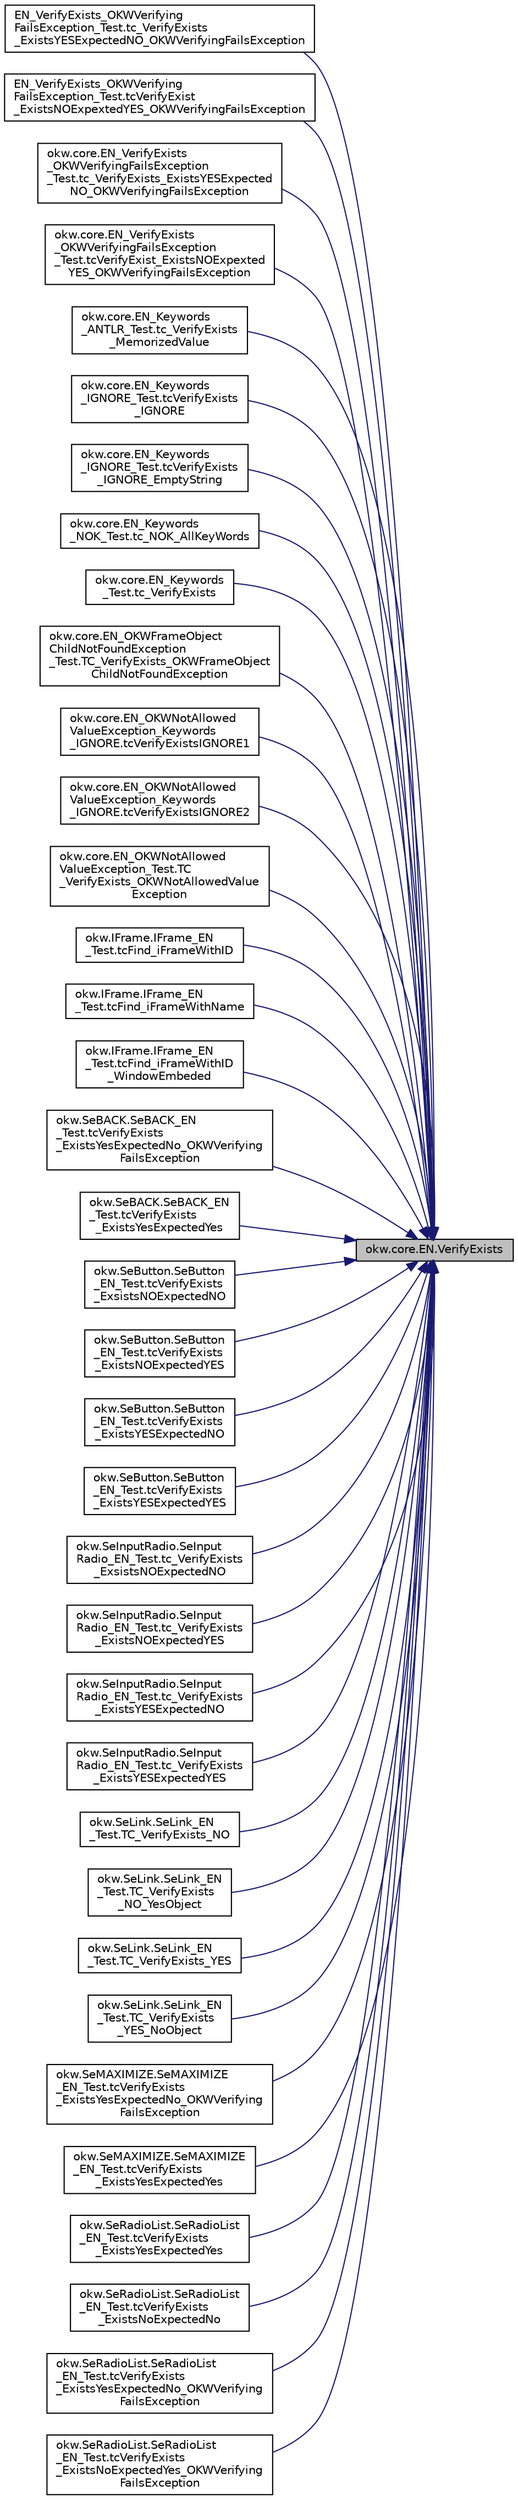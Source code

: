 digraph "okw.core.EN.VerifyExists"
{
 // INTERACTIVE_SVG=YES
 // LATEX_PDF_SIZE
  edge [fontname="Helvetica",fontsize="10",labelfontname="Helvetica",labelfontsize="10"];
  node [fontname="Helvetica",fontsize="10",shape=record];
  rankdir="RL";
  Node2990 [label="okw.core.EN.VerifyExists",height=0.2,width=0.4,color="black", fillcolor="grey75", style="filled", fontcolor="black",tooltip="Prüft, ob das gegebene Objekt existiert."];
  Node2990 -> Node2991 [dir="back",color="midnightblue",fontsize="10",style="solid",fontname="Helvetica"];
  Node2991 [label="EN_VerifyExists_OKWVerifying\lFailsException_Test.tc_VerifyExists\l_ExistsYESExpectedNO_OKWVerifyingFailsException",height=0.2,width=0.4,color="black", fillcolor="white", style="filled",URL="$class_e_n___verify_exists___o_k_w_verifying_fails_exception___test.html#ad46469e1f777969702b7b8290db96e9a",tooltip="Prüft, ob die Ausnahme OKWVerifyingFailsException bei einem Soll/Ist-Vergleich ausgelöst wird."];
  Node2990 -> Node2992 [dir="back",color="midnightblue",fontsize="10",style="solid",fontname="Helvetica"];
  Node2992 [label="EN_VerifyExists_OKWVerifying\lFailsException_Test.tcVerifyExist\l_ExistsNOExpextedYES_OKWVerifyingFailsException",height=0.2,width=0.4,color="black", fillcolor="white", style="filled",URL="$class_e_n___verify_exists___o_k_w_verifying_fails_exception___test.html#a7090140896a0e2476c8c548bfcab9da6",tooltip="Prüft, ob die Ausnahme OKWVerifyingFailsException bei einem Soll/Ist-Vergleich ausgelöst wird."];
  Node2990 -> Node2993 [dir="back",color="midnightblue",fontsize="10",style="solid",fontname="Helvetica"];
  Node2993 [label="okw.core.EN_VerifyExists\l_OKWVerifyingFailsException\l_Test.tc_VerifyExists_ExistsYESExpected\lNO_OKWVerifyingFailsException",height=0.2,width=0.4,color="black", fillcolor="white", style="filled",URL="$classokw_1_1core_1_1_e_n___verify_exists___o_k_w_verifying_fails_exception___test.html#a2130383dc3dce6634d7a3b4367575e49",tooltip="Prüft, ob die Ausnahme OKWVerifyingFailsException bei einem Soll/Ist-Vergleich ausgelöst wird."];
  Node2990 -> Node2994 [dir="back",color="midnightblue",fontsize="10",style="solid",fontname="Helvetica"];
  Node2994 [label="okw.core.EN_VerifyExists\l_OKWVerifyingFailsException\l_Test.tcVerifyExist_ExistsNOExpexted\lYES_OKWVerifyingFailsException",height=0.2,width=0.4,color="black", fillcolor="white", style="filled",URL="$classokw_1_1core_1_1_e_n___verify_exists___o_k_w_verifying_fails_exception___test.html#aa1d3eda12dec57423561de4e08b12d29",tooltip="Prüft, ob die Ausnahme OKWVerifyingFailsException bei einem Soll/Ist-Vergleich ausgelöst wird."];
  Node2990 -> Node2995 [dir="back",color="midnightblue",fontsize="10",style="solid",fontname="Helvetica"];
  Node2995 [label="okw.core.EN_Keywords\l_ANTLR_Test.tc_VerifyExists\l_MemorizedValue",height=0.2,width=0.4,color="black", fillcolor="white", style="filled",URL="$classokw_1_1core_1_1_e_n___keywords___a_n_t_l_r___test.html#abdee71d00398ea1cae2d3a41e4b424d8",tooltip=" "];
  Node2990 -> Node2996 [dir="back",color="midnightblue",fontsize="10",style="solid",fontname="Helvetica"];
  Node2996 [label="okw.core.EN_Keywords\l_IGNORE_Test.tcVerifyExists\l_IGNORE",height=0.2,width=0.4,color="black", fillcolor="white", style="filled",URL="$classokw_1_1core_1_1_e_n___keywords___i_g_n_o_r_e___test.html#ac4883de015c35ba385e9f4aabbc3ffe0",tooltip="Prüft ob das Schlüsselwort beim Sollwert \"${IGNORE}\" die Ausführung ignoriert."];
  Node2990 -> Node2997 [dir="back",color="midnightblue",fontsize="10",style="solid",fontname="Helvetica"];
  Node2997 [label="okw.core.EN_Keywords\l_IGNORE_Test.tcVerifyExists\l_IGNORE_EmptyString",height=0.2,width=0.4,color="black", fillcolor="white", style="filled",URL="$classokw_1_1core_1_1_e_n___keywords___i_g_n_o_r_e___test.html#a29de8a59f4453138c4ccecfb3e608419",tooltip="Prüft ob das Schlüsselwort beim Sollwert \"\" die Ausführung ignoriert."];
  Node2990 -> Node2998 [dir="back",color="midnightblue",fontsize="10",style="solid",fontname="Helvetica"];
  Node2998 [label="okw.core.EN_Keywords\l_NOK_Test.tc_NOK_AllKeyWords",height=0.2,width=0.4,color="black", fillcolor="white", style="filled",URL="$classokw_1_1core_1_1_e_n___keywords___n_o_k___test.html#a81a960a2341dfb0e27da7871291c84dc",tooltip="Prüft methoden aufruf für einen einfachen Click."];
  Node2990 -> Node2999 [dir="back",color="midnightblue",fontsize="10",style="solid",fontname="Helvetica"];
  Node2999 [label="okw.core.EN_Keywords\l_Test.tc_VerifyExists",height=0.2,width=0.4,color="black", fillcolor="white", style="filled",URL="$classokw_1_1core_1_1_e_n___keywords___test.html#a8a804aa475fe4e5b89887345adfdb312",tooltip="\"Normaler\" Testfall für das Schlüsselwort VerifyExists."];
  Node2990 -> Node3000 [dir="back",color="midnightblue",fontsize="10",style="solid",fontname="Helvetica"];
  Node3000 [label="okw.core.EN_OKWFrameObject\lChildNotFoundException\l_Test.TC_VerifyExists_OKWFrameObject\lChildNotFoundException",height=0.2,width=0.4,color="black", fillcolor="white", style="filled",URL="$classokw_1_1core_1_1_e_n___o_k_w_frame_object_child_not_found_exception___test.html#ad5171c21b85fa5f3c77af61d15900d48",tooltip="Prüft ob die Ausnahme OKWFrameObjectChildNotFoundException durch die LFC-VerifyExists ausgelöst wird,..."];
  Node2990 -> Node3001 [dir="back",color="midnightblue",fontsize="10",style="solid",fontname="Helvetica"];
  Node3001 [label="okw.core.EN_OKWNotAllowed\lValueException_Keywords\l_IGNORE.tcVerifyExistsIGNORE1",height=0.2,width=0.4,color="black", fillcolor="white", style="filled",URL="$classokw_1_1core_1_1_e_n___o_k_w_not_allowed_value_exception___keywords___i_g_n_o_r_e.html#ae916bd8b565e8a0dc3072aab808afff5",tooltip="Prüft ob \"${IGNORE} \" die Ausnahme okw.exceptions.OKWNotAllowedValueException auslöst."];
  Node2990 -> Node3002 [dir="back",color="midnightblue",fontsize="10",style="solid",fontname="Helvetica"];
  Node3002 [label="okw.core.EN_OKWNotAllowed\lValueException_Keywords\l_IGNORE.tcVerifyExistsIGNORE2",height=0.2,width=0.4,color="black", fillcolor="white", style="filled",URL="$classokw_1_1core_1_1_e_n___o_k_w_not_allowed_value_exception___keywords___i_g_n_o_r_e.html#a28ed22208a9ecf63b3d82cf930b33d3d",tooltip="Prüft ob \"\"${IGNORE}${TCN}\" die Ausnahme okw.exceptions.OKWNotAllowedValueException auslöst."];
  Node2990 -> Node3003 [dir="back",color="midnightblue",fontsize="10",style="solid",fontname="Helvetica"];
  Node3003 [label="okw.core.EN_OKWNotAllowed\lValueException_Test.TC\l_VerifyExists_OKWNotAllowedValue\lException",height=0.2,width=0.4,color="black", fillcolor="white", style="filled",URL="$classokw_1_1core_1_1_e_n___o_k_w_not_allowed_value_exception___test.html#ad481169293cc4f455a075acc29290bcc",tooltip="Prüft ob die Ausnahme OKWNotAllowedValueException durch die LFC-VerifyExists ausgelöst wird,..."];
  Node2990 -> Node3004 [dir="back",color="midnightblue",fontsize="10",style="solid",fontname="Helvetica"];
  Node3004 [label="okw.IFrame.IFrame_EN\l_Test.tcFind_iFrameWithID",height=0.2,width=0.4,color="black", fillcolor="white", style="filled",URL="$classokw_1_1_i_frame_1_1_i_frame___e_n___test.html#ab1e815f02e65054073caf3ebc7419b7d",tooltip="Testet die Implementierung des Schlüsselwortes ClickOn( FN ) für Klasse SeBACK ."];
  Node2990 -> Node3005 [dir="back",color="midnightblue",fontsize="10",style="solid",fontname="Helvetica"];
  Node3005 [label="okw.IFrame.IFrame_EN\l_Test.tcFind_iFrameWithName",height=0.2,width=0.4,color="black", fillcolor="white", style="filled",URL="$classokw_1_1_i_frame_1_1_i_frame___e_n___test.html#a7dd33e09d8a90379b6007fffd3b79684",tooltip="Testet die Implementierung des Schlüsselwortes ClickOn( FN ) für Klasse SeBACK ."];
  Node2990 -> Node3006 [dir="back",color="midnightblue",fontsize="10",style="solid",fontname="Helvetica"];
  Node3006 [label="okw.IFrame.IFrame_EN\l_Test.tcFind_iFrameWithID\l_WindowEmbeded",height=0.2,width=0.4,color="black", fillcolor="white", style="filled",URL="$classokw_1_1_i_frame_1_1_i_frame___e_n___test.html#a7aaaee2e40921df4f548e8c908f2935b",tooltip="Testet die Implementierung des Schlüsselwortes ClickOn( FN ) für Klasse SeBACK ."];
  Node2990 -> Node3007 [dir="back",color="midnightblue",fontsize="10",style="solid",fontname="Helvetica"];
  Node3007 [label="okw.SeBACK.SeBACK_EN\l_Test.tcVerifyExists\l_ExistsYesExpectedNo_OKWVerifying\lFailsException",height=0.2,width=0.4,color="black", fillcolor="white", style="filled",URL="$classokw_1_1_se_b_a_c_k_1_1_se_b_a_c_k___e_n___test.html#a536ff38be47c762431a921468ce8f740",tooltip="Test des Schlüsselwortes \"VerifyExists( FN, ExpVal ) für SeBACK."];
  Node2990 -> Node3008 [dir="back",color="midnightblue",fontsize="10",style="solid",fontname="Helvetica"];
  Node3008 [label="okw.SeBACK.SeBACK_EN\l_Test.tcVerifyExists\l_ExistsYesExpectedYes",height=0.2,width=0.4,color="black", fillcolor="white", style="filled",URL="$classokw_1_1_se_b_a_c_k_1_1_se_b_a_c_k___e_n___test.html#a054bc346b01a039723a8ed82d280c0db",tooltip="Prüft ob das BACK existiert."];
  Node2990 -> Node3009 [dir="back",color="midnightblue",fontsize="10",style="solid",fontname="Helvetica"];
  Node3009 [label="okw.SeButton.SeButton\l_EN_Test.tcVerifyExists\l_ExsistsNOExpectedNO",height=0.2,width=0.4,color="black", fillcolor="white", style="filled",URL="$classokw_1_1_se_button_1_1_se_button___e_n___test.html#ab4b715fb0a574ee598f3aa2bc802d804",tooltip="Test des Schlüsselwortes VerifyExists für den GUI-Adapter SeButton."];
  Node2990 -> Node3010 [dir="back",color="midnightblue",fontsize="10",style="solid",fontname="Helvetica"];
  Node3010 [label="okw.SeButton.SeButton\l_EN_Test.tcVerifyExists\l_ExistsNOExpectedYES",height=0.2,width=0.4,color="black", fillcolor="white", style="filled",URL="$classokw_1_1_se_button_1_1_se_button___e_n___test.html#aff3f951a968907f24ea774a785258c9b",tooltip="Test des Schlüsselwortes VerifyExists für den GUI-Adapter SeButton."];
  Node2990 -> Node3011 [dir="back",color="midnightblue",fontsize="10",style="solid",fontname="Helvetica"];
  Node3011 [label="okw.SeButton.SeButton\l_EN_Test.tcVerifyExists\l_ExistsYESExpectedNO",height=0.2,width=0.4,color="black", fillcolor="white", style="filled",URL="$classokw_1_1_se_button_1_1_se_button___e_n___test.html#ada3290f0884d987b3e7fd7d21a7d9f46",tooltip="Test des Schlüsselwortes VerifyExists für den GUI-Adapter SeButton."];
  Node2990 -> Node3012 [dir="back",color="midnightblue",fontsize="10",style="solid",fontname="Helvetica"];
  Node3012 [label="okw.SeButton.SeButton\l_EN_Test.tcVerifyExists\l_ExistsYESExpectedYES",height=0.2,width=0.4,color="black", fillcolor="white", style="filled",URL="$classokw_1_1_se_button_1_1_se_button___e_n___test.html#a813004a00101e845ab8208241891b843",tooltip="Test des Schlüsselwortes VerifyExists für den GUI-Adapter SeButton."];
  Node2990 -> Node3013 [dir="back",color="midnightblue",fontsize="10",style="solid",fontname="Helvetica"];
  Node3013 [label="okw.SeInputRadio.SeInput\lRadio_EN_Test.tc_VerifyExists\l_ExsistsNOExpectedNO",height=0.2,width=0.4,color="black", fillcolor="white", style="filled",URL="$classokw_1_1_se_input_radio_1_1_se_input_radio___e_n___test.html#a864069c64cc340e4dc2a143d98067c71",tooltip="Test des Schlüsselwortes VerifyExists für den GUI-Adapter SeInputRadio."];
  Node2990 -> Node3014 [dir="back",color="midnightblue",fontsize="10",style="solid",fontname="Helvetica"];
  Node3014 [label="okw.SeInputRadio.SeInput\lRadio_EN_Test.tc_VerifyExists\l_ExistsNOExpectedYES",height=0.2,width=0.4,color="black", fillcolor="white", style="filled",URL="$classokw_1_1_se_input_radio_1_1_se_input_radio___e_n___test.html#a691960702300c79158a5be7e06026110",tooltip="Test des Schlüsselwortes VerifyExists für den GUI-Adapter SeInputRadio."];
  Node2990 -> Node3015 [dir="back",color="midnightblue",fontsize="10",style="solid",fontname="Helvetica"];
  Node3015 [label="okw.SeInputRadio.SeInput\lRadio_EN_Test.tc_VerifyExists\l_ExistsYESExpectedNO",height=0.2,width=0.4,color="black", fillcolor="white", style="filled",URL="$classokw_1_1_se_input_radio_1_1_se_input_radio___e_n___test.html#a36dde073e7ea2aaa99cac15f1a72a237",tooltip="Test des Schlüsselwortes VerifyExists für den GUI-Adapter SeInputRadio."];
  Node2990 -> Node3016 [dir="back",color="midnightblue",fontsize="10",style="solid",fontname="Helvetica"];
  Node3016 [label="okw.SeInputRadio.SeInput\lRadio_EN_Test.tc_VerifyExists\l_ExistsYESExpectedYES",height=0.2,width=0.4,color="black", fillcolor="white", style="filled",URL="$classokw_1_1_se_input_radio_1_1_se_input_radio___e_n___test.html#a5080b6f0c5fcac13a91b92561ac2bc08",tooltip="Test des Schlüsselwortes VerifyExists für den GUI-Adapter SeInputRadio."];
  Node2990 -> Node3017 [dir="back",color="midnightblue",fontsize="10",style="solid",fontname="Helvetica"];
  Node3017 [label="okw.SeLink.SeLink_EN\l_Test.TC_VerifyExists_NO",height=0.2,width=0.4,color="black", fillcolor="white", style="filled",URL="$classokw_1_1_se_link_1_1_se_link___e_n___test.html#a1dad73224a73a01e6c896e96430a982f",tooltip="Prüft die Methode SeLink.MemorizeToolTip."];
  Node2990 -> Node3018 [dir="back",color="midnightblue",fontsize="10",style="solid",fontname="Helvetica"];
  Node3018 [label="okw.SeLink.SeLink_EN\l_Test.TC_VerifyExists\l_NO_YesObject",height=0.2,width=0.4,color="black", fillcolor="white", style="filled",URL="$classokw_1_1_se_link_1_1_se_link___e_n___test.html#a6c80c87a06244c2f38eb3f95504c8622",tooltip="Prüft die Methode SeLink.VerifyExists."];
  Node2990 -> Node3019 [dir="back",color="midnightblue",fontsize="10",style="solid",fontname="Helvetica"];
  Node3019 [label="okw.SeLink.SeLink_EN\l_Test.TC_VerifyExists_YES",height=0.2,width=0.4,color="black", fillcolor="white", style="filled",URL="$classokw_1_1_se_link_1_1_se_link___e_n___test.html#ac0895c8bd1e1aca4006c1072f68d6890",tooltip="Prüft die Methode SeLink.VerifyExists."];
  Node2990 -> Node3020 [dir="back",color="midnightblue",fontsize="10",style="solid",fontname="Helvetica"];
  Node3020 [label="okw.SeLink.SeLink_EN\l_Test.TC_VerifyExists\l_YES_NoObject",height=0.2,width=0.4,color="black", fillcolor="white", style="filled",URL="$classokw_1_1_se_link_1_1_se_link___e_n___test.html#a1fad39475422a862685d82bc548203b8",tooltip="Prüft die Methode SeLink.VerifyExists."];
  Node2990 -> Node3021 [dir="back",color="midnightblue",fontsize="10",style="solid",fontname="Helvetica"];
  Node3021 [label="okw.SeMAXIMIZE.SeMAXIMIZE\l_EN_Test.tcVerifyExists\l_ExistsYesExpectedNo_OKWVerifying\lFailsException",height=0.2,width=0.4,color="black", fillcolor="white", style="filled",URL="$classokw_1_1_se_m_a_x_i_m_i_z_e_1_1_se_m_a_x_i_m_i_z_e___e_n___test.html#a42aa1e1f400c3e4eb6c5d0e6f2bbb1c7",tooltip="Test des Schlüsselwortes \"VerifyExists( FN, ExpVal ) für SeMAXIMIZE."];
  Node2990 -> Node3022 [dir="back",color="midnightblue",fontsize="10",style="solid",fontname="Helvetica"];
  Node3022 [label="okw.SeMAXIMIZE.SeMAXIMIZE\l_EN_Test.tcVerifyExists\l_ExistsYesExpectedYes",height=0.2,width=0.4,color="black", fillcolor="white", style="filled",URL="$classokw_1_1_se_m_a_x_i_m_i_z_e_1_1_se_m_a_x_i_m_i_z_e___e_n___test.html#a307e5f50f0c7dabbd0da823babc79a65",tooltip="Prüft ob das MAXIMIZE existiert."];
  Node2990 -> Node3023 [dir="back",color="midnightblue",fontsize="10",style="solid",fontname="Helvetica"];
  Node3023 [label="okw.SeRadioList.SeRadioList\l_EN_Test.tcVerifyExists\l_ExistsYesExpectedYes",height=0.2,width=0.4,color="black", fillcolor="white", style="filled",URL="$classokw_1_1_se_radio_list_1_1_se_radio_list___e_n___test.html#a5b5815df1ca3e8fb2c653c4d1c31b1cd",tooltip="Prüft die Methode SeRadioList.VerifyExists."];
  Node2990 -> Node3024 [dir="back",color="midnightblue",fontsize="10",style="solid",fontname="Helvetica"];
  Node3024 [label="okw.SeRadioList.SeRadioList\l_EN_Test.tcVerifyExists\l_ExistsNoExpectedNo",height=0.2,width=0.4,color="black", fillcolor="white", style="filled",URL="$classokw_1_1_se_radio_list_1_1_se_radio_list___e_n___test.html#a75ea555d32e9d7f44e3680079c203ad1",tooltip="Prüft die Methode SeRadioList.VerifyExists."];
  Node2990 -> Node3025 [dir="back",color="midnightblue",fontsize="10",style="solid",fontname="Helvetica"];
  Node3025 [label="okw.SeRadioList.SeRadioList\l_EN_Test.tcVerifyExists\l_ExistsYesExpectedNo_OKWVerifying\lFailsException",height=0.2,width=0.4,color="black", fillcolor="white", style="filled",URL="$classokw_1_1_se_radio_list_1_1_se_radio_list___e_n___test.html#a33e9bd8765498402d4c38f59a0bc1065",tooltip="Prüft die Methode SeRadioList.VerifyExists."];
  Node2990 -> Node3026 [dir="back",color="midnightblue",fontsize="10",style="solid",fontname="Helvetica"];
  Node3026 [label="okw.SeRadioList.SeRadioList\l_EN_Test.tcVerifyExists\l_ExistsNoExpectedYes_OKWVerifying\lFailsException",height=0.2,width=0.4,color="black", fillcolor="white", style="filled",URL="$classokw_1_1_se_radio_list_1_1_se_radio_list___e_n___test.html#ad99e281a6a6b207d5404f07842d08115",tooltip="Prüft die Methode SeRadioList.VerifyExists."];
}
